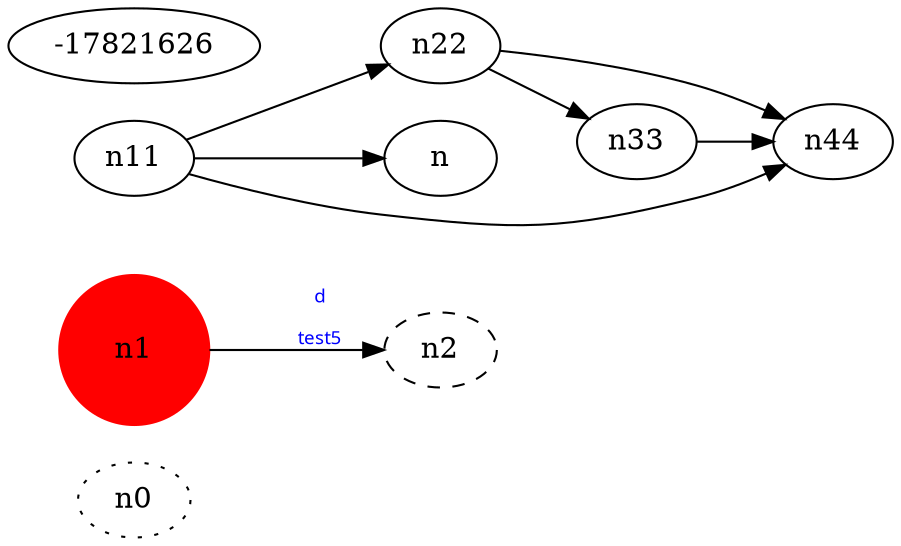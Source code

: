 digraph test5 {
	rankdir=LR;
	fontcolor=blue; /* c0; c1; c0 -- c1 */
	n0 [style=dotted, fillcolor="#123456"]; // c2; c340282366920938463463374607431768211457; c2 -- c3
	n1 [height=1, width=1, color=red, style=filled];
	n2 [style=dashed];
	n1 -> n2 [fontname="comic sans", label="d\n\l\G", fontcolor=blue, fontsize=9];
	n11 -> n22;
	n11 -> n-17821626;
	n11 -> n44;
	n22 -> n33;
	n22 -> n44;
	n33 -> n44;
}
